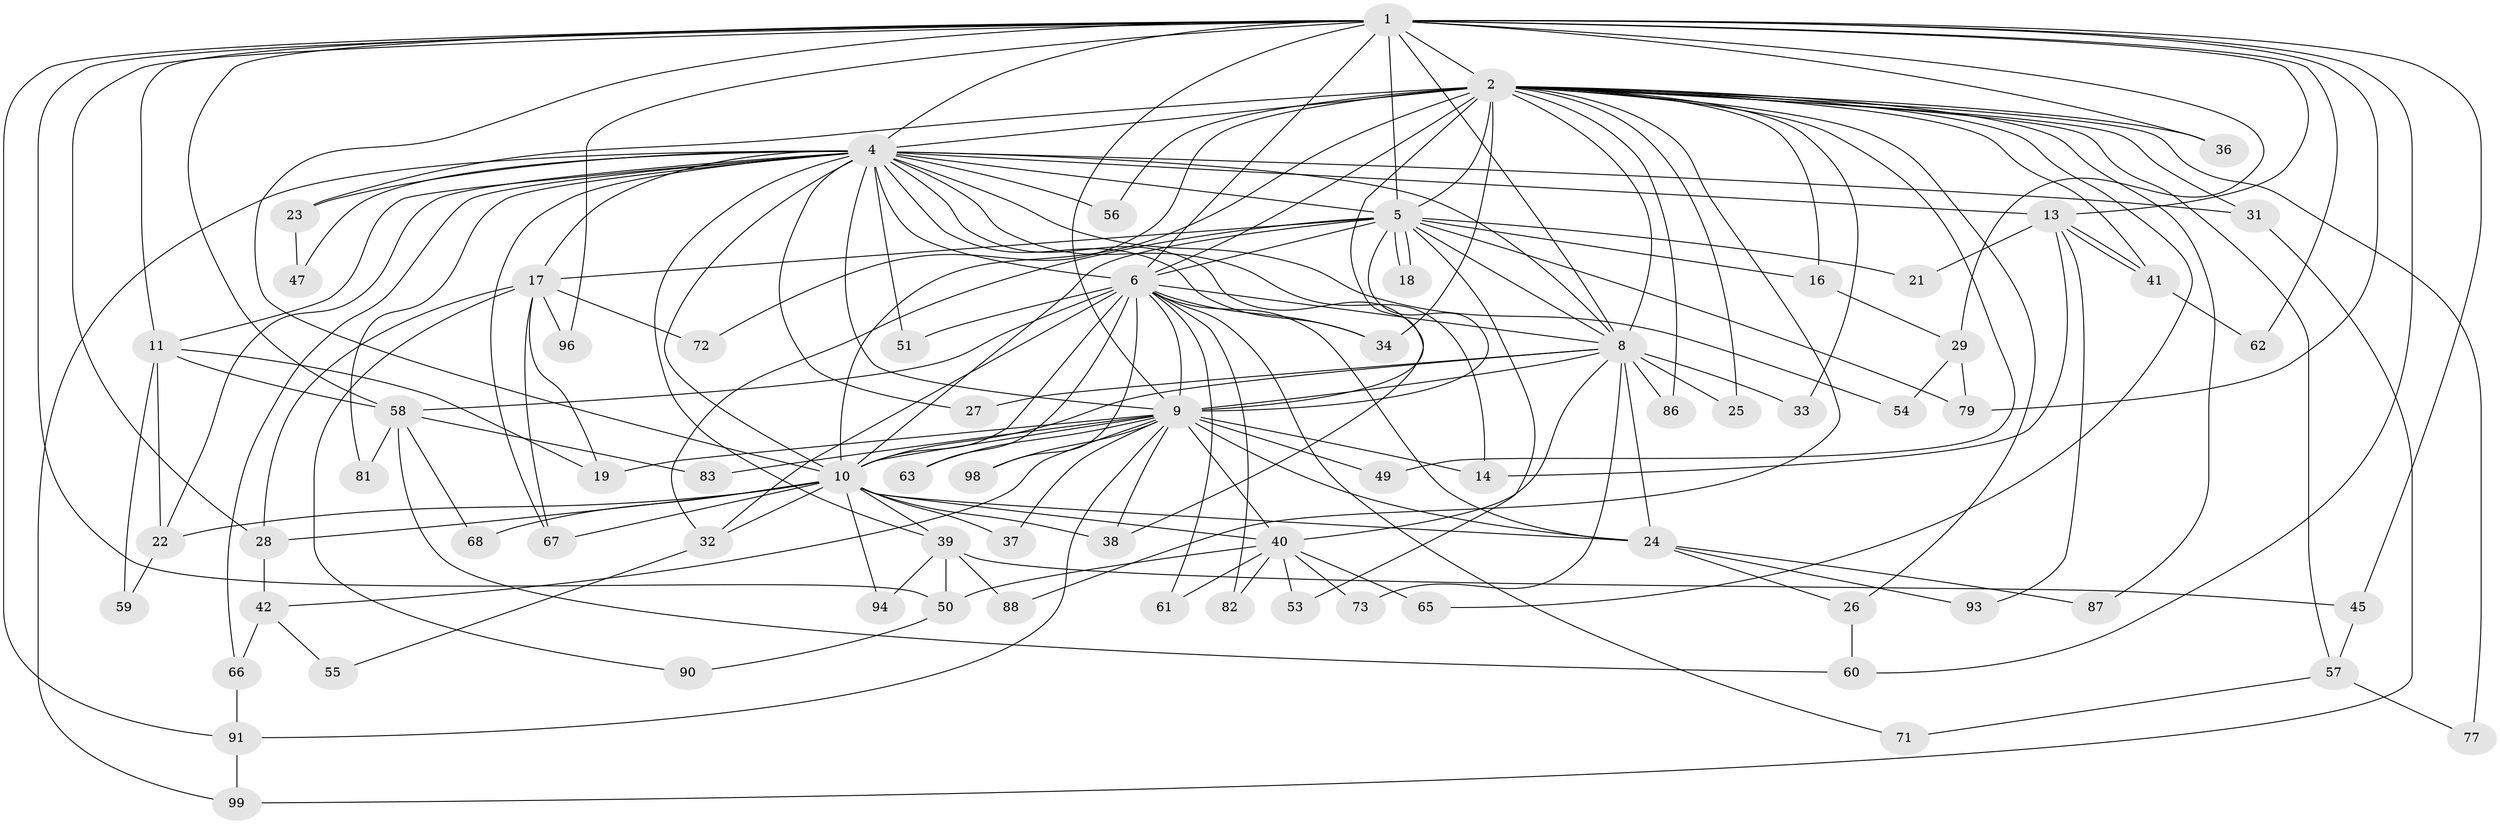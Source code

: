 // original degree distribution, {13: 0.00980392156862745, 17: 0.0196078431372549, 23: 0.0196078431372549, 30: 0.00980392156862745, 18: 0.00980392156862745, 19: 0.00980392156862745, 20: 0.00980392156862745, 21: 0.00980392156862745, 5: 0.06862745098039216, 2: 0.5392156862745098, 6: 0.029411764705882353, 4: 0.08823529411764706, 3: 0.16666666666666666, 7: 0.00980392156862745}
// Generated by graph-tools (version 1.1) at 2025/11/02/27/25 16:11:05]
// undirected, 73 vertices, 176 edges
graph export_dot {
graph [start="1"]
  node [color=gray90,style=filled];
  1 [super="+3"];
  2 [super="+7"];
  4 [super="+48"];
  5 [super="+30"];
  6 [super="+64"];
  8 [super="+20"];
  9 [super="+15"];
  10 [super="+12"];
  11 [super="+35"];
  13 [super="+43"];
  14 [super="+44"];
  16;
  17 [super="+69"];
  18;
  19 [super="+92"];
  21;
  22 [super="+46"];
  23;
  24 [super="+76"];
  25;
  26 [super="+95"];
  27;
  28 [super="+89"];
  29;
  31;
  32 [super="+101"];
  33;
  34 [super="+84"];
  36;
  37;
  38 [super="+85"];
  39 [super="+80"];
  40 [super="+52"];
  41 [super="+75"];
  42;
  45;
  47;
  49;
  50 [super="+78"];
  51;
  53;
  54;
  55;
  56;
  57;
  58 [super="+70"];
  59;
  60;
  61;
  62;
  63;
  65;
  66;
  67 [super="+74"];
  68;
  71;
  72;
  73;
  77;
  79 [super="+97"];
  81;
  82;
  83;
  86;
  87;
  88;
  90;
  91 [super="+100"];
  93;
  94;
  96;
  98;
  99 [super="+102"];
  1 -- 2 [weight=4];
  1 -- 4 [weight=3];
  1 -- 5 [weight=3];
  1 -- 6 [weight=2];
  1 -- 8 [weight=3];
  1 -- 9 [weight=2];
  1 -- 10 [weight=2];
  1 -- 28 [weight=2];
  1 -- 36;
  1 -- 60;
  1 -- 62;
  1 -- 11;
  1 -- 13;
  1 -- 79;
  1 -- 29;
  1 -- 96;
  1 -- 45;
  1 -- 58;
  1 -- 91;
  1 -- 50;
  2 -- 4 [weight=2];
  2 -- 5 [weight=2];
  2 -- 6 [weight=2];
  2 -- 8 [weight=2];
  2 -- 9 [weight=2];
  2 -- 10 [weight=3];
  2 -- 16;
  2 -- 56;
  2 -- 57;
  2 -- 65;
  2 -- 72;
  2 -- 77;
  2 -- 87;
  2 -- 88;
  2 -- 86;
  2 -- 23;
  2 -- 25;
  2 -- 26;
  2 -- 31;
  2 -- 33;
  2 -- 36;
  2 -- 49;
  2 -- 34;
  2 -- 41;
  4 -- 5;
  4 -- 6;
  4 -- 8;
  4 -- 9 [weight=2];
  4 -- 10;
  4 -- 13;
  4 -- 14;
  4 -- 17;
  4 -- 22;
  4 -- 23;
  4 -- 27;
  4 -- 31;
  4 -- 34;
  4 -- 38;
  4 -- 39;
  4 -- 47;
  4 -- 51;
  4 -- 54;
  4 -- 56;
  4 -- 66;
  4 -- 81;
  4 -- 11;
  4 -- 99;
  4 -- 67;
  5 -- 6;
  5 -- 8;
  5 -- 9;
  5 -- 10;
  5 -- 16;
  5 -- 17;
  5 -- 18;
  5 -- 18;
  5 -- 21;
  5 -- 32;
  5 -- 53;
  5 -- 79;
  6 -- 8;
  6 -- 9;
  6 -- 10;
  6 -- 32;
  6 -- 34;
  6 -- 51;
  6 -- 58;
  6 -- 61;
  6 -- 63;
  6 -- 71;
  6 -- 82;
  6 -- 98;
  6 -- 24;
  8 -- 9;
  8 -- 10;
  8 -- 25;
  8 -- 27;
  8 -- 33;
  8 -- 40;
  8 -- 73;
  8 -- 86;
  8 -- 24;
  9 -- 10;
  9 -- 14 [weight=2];
  9 -- 19;
  9 -- 24;
  9 -- 37;
  9 -- 38;
  9 -- 40;
  9 -- 42;
  9 -- 49;
  9 -- 63;
  9 -- 83;
  9 -- 91;
  9 -- 98;
  10 -- 22;
  10 -- 24;
  10 -- 37;
  10 -- 39;
  10 -- 67;
  10 -- 68;
  10 -- 94;
  10 -- 28;
  10 -- 40;
  10 -- 32;
  10 -- 38;
  11 -- 19;
  11 -- 59;
  11 -- 58;
  11 -- 22;
  13 -- 21;
  13 -- 41;
  13 -- 41;
  13 -- 93;
  13 -- 14;
  16 -- 29;
  17 -- 67;
  17 -- 96;
  17 -- 72;
  17 -- 90;
  17 -- 28;
  17 -- 19;
  22 -- 59;
  23 -- 47;
  24 -- 26;
  24 -- 93;
  24 -- 87;
  26 -- 60;
  28 -- 42;
  29 -- 54;
  29 -- 79;
  31 -- 99;
  32 -- 55;
  39 -- 45;
  39 -- 50 [weight=2];
  39 -- 88;
  39 -- 94;
  40 -- 50;
  40 -- 73;
  40 -- 82;
  40 -- 65;
  40 -- 53;
  40 -- 61;
  41 -- 62;
  42 -- 55;
  42 -- 66;
  45 -- 57;
  50 -- 90;
  57 -- 71;
  57 -- 77;
  58 -- 60;
  58 -- 68;
  58 -- 81;
  58 -- 83;
  66 -- 91;
  91 -- 99;
}
